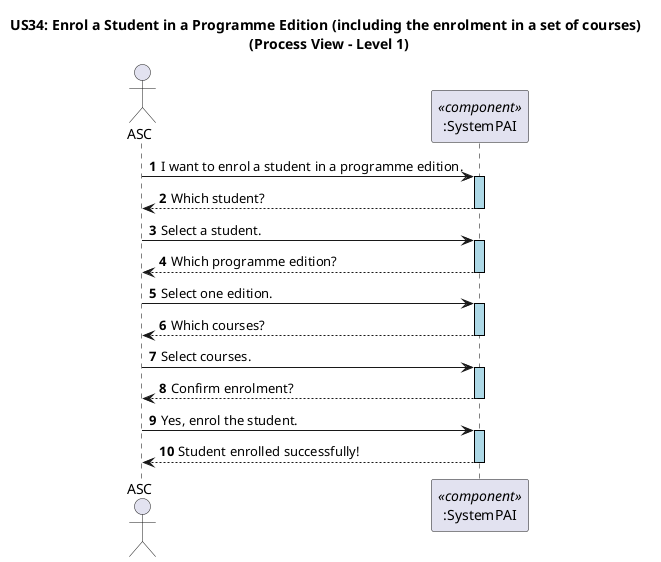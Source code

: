 @startuml

' US34 - Enrol a Student in a Programme Edition (including the enrolment in a set of courses)
' Process View - Level 1 (C4 Level 1 Style)

autonumber

skinparam sequence {
   LifelineBorderColor black
   LifelineBackgroundColor LightBlue
}

title US34: Enrol a Student in a Programme Edition (including the enrolment in a set of courses) \n (Process View - Level 1)

actor ASC
participant ":SystemPAI" as System <<component>>

ASC -> System ++: I want to enrol a student in a programme edition.
System --> ASC --: Which student?

ASC -> System ++: Select a student.
System --> ASC --: Which programme edition?
ASC -> System ++: Select one edition.

System --> ASC--: Which courses?
ASC -> System++: Select courses.

System --> ASC--: Confirm enrolment?
ASC -> System ++: Yes, enrol the student.

System --> ASC --: Student enrolled successfully!

@enduml

